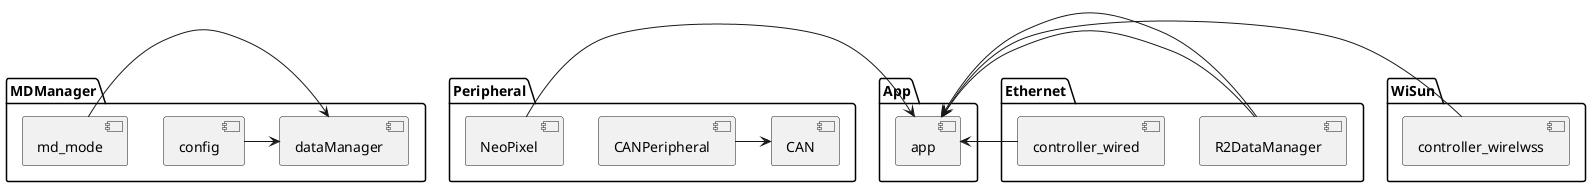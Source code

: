 @startuml Robot1 mainboard

package "App" {
    [app]
}

package "MDManager" {
    [dataManager]
    [config] -> [dataManager]
    [md_mode] -> [dataManager]
}

package "Peripheral" {
    [CANPeripheral] -> [CAN]
    [NeoPixel] -> [app]
}

package "Ethernet" {
    [R2DataManager] -> [app]
    [controller_wired] -> [app]
}

package "WiSun" {
    [R2DataManager] -> [app]
    [controller_wirelwss] -> [app]
}